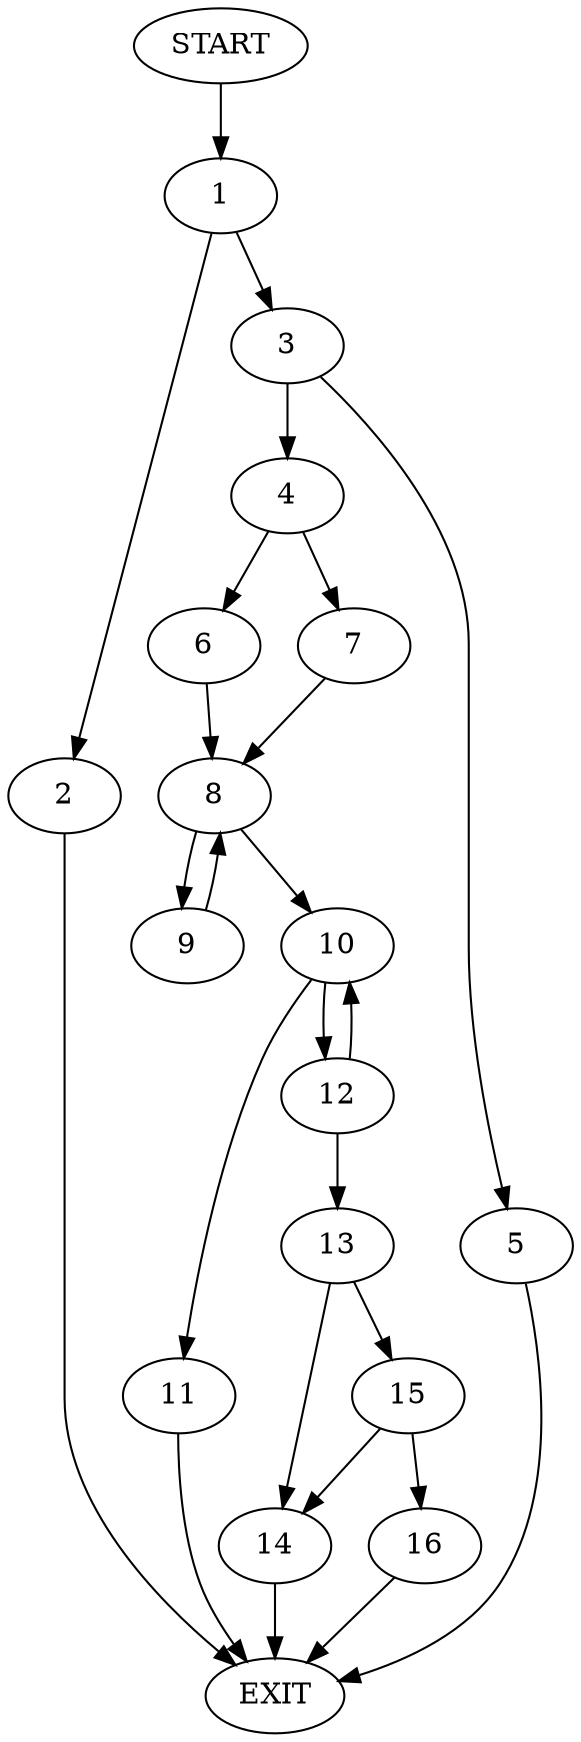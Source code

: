 digraph {
0 [label="START"]
17 [label="EXIT"]
0 -> 1
1 -> 2
1 -> 3
3 -> 4
3 -> 5
2 -> 17
4 -> 6
4 -> 7
5 -> 17
7 -> 8
6 -> 8
8 -> 9
8 -> 10
9 -> 8
10 -> 11
10 -> 12
12 -> 13
12 -> 10
11 -> 17
13 -> 14
13 -> 15
14 -> 17
15 -> 14
15 -> 16
16 -> 17
}
